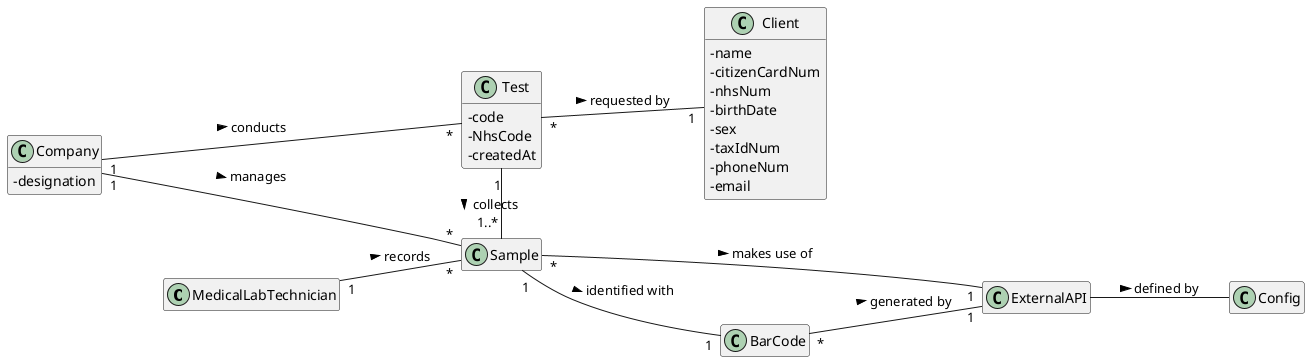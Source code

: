 @startuml

skinparam classAttributeIconSize 0
hide empty methods
hide empty attributes
left to right direction

class MedicalLabTechnician{}

class Sample{}

class Test{
- code
- NhsCode
- createdAt
}

class BarCode {}

class ExternalAPI{}

/'class LabOrder{}'/

class Client{
- name
- citizenCardNum
- nhsNum
- birthDate
- sex
- taxIdNum
- phoneNum
- email
}

/'
class TestType{
- code
- description
- collectingMethod
}'/

/'class Parameter {
  -code
  -shortName
  -description
}'/

class Company {
-designation
}

class Config {}




MedicalLabTechnician "1" -- "*" Sample : records >
Sample "1" -- "1" BarCode : identified with >
BarCode "*" -- "1" ExternalAPI : generated by >
Test "1" - "1..*" Sample : collects >
/'Test "1" --- "1" LabOrder : originates <'/
/'LabOrder "1..*" --- "1" Client : provided by >'/

/'comment line above'/
/'Test "*" -- "1" TestType : classified as >'/

/'LabOrder -- TestType : contains >'/
/'LabOrder -- "1..*" Parameter : contains >'/

ExternalAPI -- Config : defined by >
Test "*" -- "1" Client : requested by >
Sample "*" - "1" ExternalAPI : makes use of >
Company "1" --- "*" Sample : manages >
Company "1" --- "*" Test : conducts >




@enduml